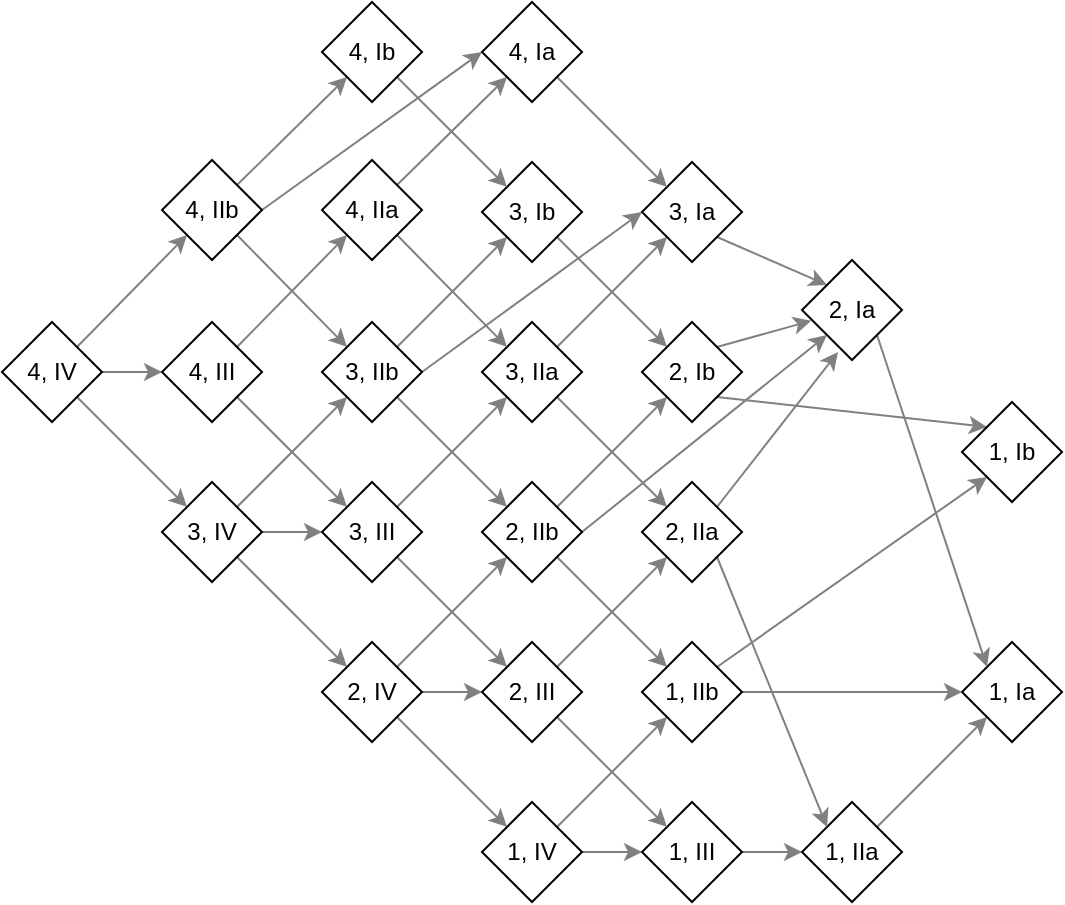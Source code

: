 <mxfile version="10.9.7" type="device"><diagram id="4yuD9t37iVLCJHodNDsz" name="Page-1"><mxGraphModel dx="1178" dy="850" grid="1" gridSize="10" guides="1" tooltips="1" connect="1" arrows="1" fold="1" page="1" pageScale="1" pageWidth="700" pageHeight="200" math="0" shadow="0"><root><mxCell id="0"/><mxCell id="1" parent="0"/><mxCell id="nEgcFTu6EANpcpcKvdcR-5" style="rounded=0;orthogonalLoop=1;jettySize=auto;html=1;exitX=1;exitY=0;exitDx=0;exitDy=0;entryX=0;entryY=1;entryDx=0;entryDy=0;strokeColor=#808080;" edge="1" parent="1" source="nEgcFTu6EANpcpcKvdcR-2" target="nEgcFTu6EANpcpcKvdcR-8"><mxGeometry relative="1" as="geometry"><mxPoint x="129.667" y="70.667" as="targetPoint"/></mxGeometry></mxCell><mxCell id="nEgcFTu6EANpcpcKvdcR-75" style="edgeStyle=none;rounded=0;orthogonalLoop=1;jettySize=auto;html=1;exitX=1;exitY=0.5;exitDx=0;exitDy=0;entryX=0;entryY=0.5;entryDx=0;entryDy=0;strokeColor=#808080;" edge="1" parent="1" source="nEgcFTu6EANpcpcKvdcR-2" target="nEgcFTu6EANpcpcKvdcR-7"><mxGeometry relative="1" as="geometry"/></mxCell><mxCell id="nEgcFTu6EANpcpcKvdcR-76" style="edgeStyle=none;rounded=0;orthogonalLoop=1;jettySize=auto;html=1;exitX=1;exitY=1;exitDx=0;exitDy=0;strokeColor=#808080;" edge="1" parent="1" source="nEgcFTu6EANpcpcKvdcR-2" target="nEgcFTu6EANpcpcKvdcR-6"><mxGeometry relative="1" as="geometry"/></mxCell><mxCell id="nEgcFTu6EANpcpcKvdcR-2" value="4, IV" style="rhombus;whiteSpace=wrap;html=1;strokeWidth=1;" vertex="1" parent="1"><mxGeometry x="40" y="70" width="50" height="50" as="geometry"/></mxCell><mxCell id="nEgcFTu6EANpcpcKvdcR-59" style="edgeStyle=none;rounded=0;orthogonalLoop=1;jettySize=auto;html=1;exitX=1;exitY=1;exitDx=0;exitDy=0;entryX=0;entryY=0;entryDx=0;entryDy=0;strokeColor=#808080;" edge="1" parent="1" source="nEgcFTu6EANpcpcKvdcR-6" target="nEgcFTu6EANpcpcKvdcR-9"><mxGeometry relative="1" as="geometry"/></mxCell><mxCell id="nEgcFTu6EANpcpcKvdcR-60" style="edgeStyle=none;rounded=0;orthogonalLoop=1;jettySize=auto;html=1;exitX=1;exitY=0.5;exitDx=0;exitDy=0;entryX=0;entryY=0.5;entryDx=0;entryDy=0;strokeColor=#808080;" edge="1" parent="1" source="nEgcFTu6EANpcpcKvdcR-6" target="nEgcFTu6EANpcpcKvdcR-14"><mxGeometry relative="1" as="geometry"/></mxCell><mxCell id="nEgcFTu6EANpcpcKvdcR-61" style="edgeStyle=none;rounded=0;orthogonalLoop=1;jettySize=auto;html=1;exitX=1;exitY=0;exitDx=0;exitDy=0;entryX=0;entryY=1;entryDx=0;entryDy=0;strokeColor=#808080;" edge="1" parent="1" source="nEgcFTu6EANpcpcKvdcR-6" target="nEgcFTu6EANpcpcKvdcR-15"><mxGeometry relative="1" as="geometry"/></mxCell><mxCell id="nEgcFTu6EANpcpcKvdcR-6" value="3, IV" style="rhombus;whiteSpace=wrap;html=1;strokeWidth=1;fillColor=#ffffff;" vertex="1" parent="1"><mxGeometry x="120" y="150" width="50" height="50" as="geometry"/></mxCell><mxCell id="nEgcFTu6EANpcpcKvdcR-62" style="edgeStyle=none;rounded=0;orthogonalLoop=1;jettySize=auto;html=1;exitX=1;exitY=1;exitDx=0;exitDy=0;strokeColor=#808080;" edge="1" parent="1" source="nEgcFTu6EANpcpcKvdcR-7" target="nEgcFTu6EANpcpcKvdcR-14"><mxGeometry relative="1" as="geometry"/></mxCell><mxCell id="nEgcFTu6EANpcpcKvdcR-65" style="edgeStyle=none;rounded=0;orthogonalLoop=1;jettySize=auto;html=1;exitX=1;exitY=0;exitDx=0;exitDy=0;entryX=0;entryY=1;entryDx=0;entryDy=0;strokeColor=#808080;" edge="1" parent="1" source="nEgcFTu6EANpcpcKvdcR-7" target="nEgcFTu6EANpcpcKvdcR-64"><mxGeometry relative="1" as="geometry"/></mxCell><mxCell id="nEgcFTu6EANpcpcKvdcR-7" value="4, III" style="rhombus;whiteSpace=wrap;html=1;strokeWidth=1;fillColor=#ffffff;" vertex="1" parent="1"><mxGeometry x="120" y="70" width="50" height="50" as="geometry"/></mxCell><mxCell id="nEgcFTu6EANpcpcKvdcR-68" style="edgeStyle=none;rounded=0;orthogonalLoop=1;jettySize=auto;html=1;exitX=1;exitY=1;exitDx=0;exitDy=0;entryX=0;entryY=0;entryDx=0;entryDy=0;strokeColor=#808080;" edge="1" parent="1" source="nEgcFTu6EANpcpcKvdcR-8" target="nEgcFTu6EANpcpcKvdcR-15"><mxGeometry relative="1" as="geometry"/></mxCell><mxCell id="nEgcFTu6EANpcpcKvdcR-69" style="edgeStyle=none;rounded=0;orthogonalLoop=1;jettySize=auto;html=1;exitX=1;exitY=0.5;exitDx=0;exitDy=0;entryX=0;entryY=0.5;entryDx=0;entryDy=0;strokeColor=#808080;" edge="1" parent="1" source="nEgcFTu6EANpcpcKvdcR-8" target="nEgcFTu6EANpcpcKvdcR-66"><mxGeometry relative="1" as="geometry"/></mxCell><mxCell id="nEgcFTu6EANpcpcKvdcR-73" style="edgeStyle=none;rounded=0;orthogonalLoop=1;jettySize=auto;html=1;entryX=0;entryY=1;entryDx=0;entryDy=0;strokeColor=#808080;exitX=1;exitY=0;exitDx=0;exitDy=0;" edge="1" parent="1" source="nEgcFTu6EANpcpcKvdcR-8" target="nEgcFTu6EANpcpcKvdcR-72"><mxGeometry relative="1" as="geometry"><mxPoint x="170" y="-20" as="sourcePoint"/></mxGeometry></mxCell><mxCell id="nEgcFTu6EANpcpcKvdcR-8" value="4, IIb" style="rhombus;whiteSpace=wrap;html=1;strokeWidth=1;fillColor=#ffffff;" vertex="1" parent="1"><mxGeometry x="120" y="-11" width="50" height="50" as="geometry"/></mxCell><mxCell id="nEgcFTu6EANpcpcKvdcR-19" style="edgeStyle=none;rounded=0;orthogonalLoop=1;jettySize=auto;html=1;exitX=1;exitY=1;exitDx=0;exitDy=0;entryX=0;entryY=0;entryDx=0;entryDy=0;strokeColor=#808080;" edge="1" parent="1" source="nEgcFTu6EANpcpcKvdcR-9" target="nEgcFTu6EANpcpcKvdcR-10"><mxGeometry relative="1" as="geometry"/></mxCell><mxCell id="nEgcFTu6EANpcpcKvdcR-20" style="edgeStyle=none;rounded=0;orthogonalLoop=1;jettySize=auto;html=1;exitX=1;exitY=0.5;exitDx=0;exitDy=0;entryX=0;entryY=0.5;entryDx=0;entryDy=0;strokeColor=#808080;" edge="1" parent="1" source="nEgcFTu6EANpcpcKvdcR-9" target="nEgcFTu6EANpcpcKvdcR-17"><mxGeometry relative="1" as="geometry"><mxPoint x="265" y="212.667" as="sourcePoint"/></mxGeometry></mxCell><mxCell id="nEgcFTu6EANpcpcKvdcR-21" style="edgeStyle=none;rounded=0;orthogonalLoop=1;jettySize=auto;html=1;exitX=1;exitY=0;exitDx=0;exitDy=0;entryX=0;entryY=1;entryDx=0;entryDy=0;strokeColor=#808080;" edge="1" parent="1" source="nEgcFTu6EANpcpcKvdcR-9" target="nEgcFTu6EANpcpcKvdcR-18"><mxGeometry relative="1" as="geometry"/></mxCell><mxCell id="nEgcFTu6EANpcpcKvdcR-9" value="&lt;div&gt;2, IV&lt;/div&gt;" style="rhombus;whiteSpace=wrap;html=1;strokeWidth=1;fillColor=#ffffff;" vertex="1" parent="1"><mxGeometry x="200" y="230" width="50" height="50" as="geometry"/></mxCell><mxCell id="nEgcFTu6EANpcpcKvdcR-30" style="edgeStyle=none;rounded=0;orthogonalLoop=1;jettySize=auto;html=1;exitX=1;exitY=0.5;exitDx=0;exitDy=0;entryX=0;entryY=0.5;entryDx=0;entryDy=0;strokeColor=#808080;" edge="1" parent="1" source="nEgcFTu6EANpcpcKvdcR-10" target="nEgcFTu6EANpcpcKvdcR-11"><mxGeometry relative="1" as="geometry"/></mxCell><mxCell id="nEgcFTu6EANpcpcKvdcR-32" style="edgeStyle=none;rounded=0;orthogonalLoop=1;jettySize=auto;html=1;exitX=1;exitY=0;exitDx=0;exitDy=0;entryX=0;entryY=1;entryDx=0;entryDy=0;strokeColor=#808080;" edge="1" parent="1" source="nEgcFTu6EANpcpcKvdcR-10" target="nEgcFTu6EANpcpcKvdcR-31"><mxGeometry relative="1" as="geometry"/></mxCell><mxCell id="nEgcFTu6EANpcpcKvdcR-10" value="&lt;div&gt;1, IV&lt;/div&gt;" style="rhombus;whiteSpace=wrap;html=1;strokeWidth=1;fillColor=#ffffff;" vertex="1" parent="1"><mxGeometry x="280" y="310" width="50" height="50" as="geometry"/></mxCell><mxCell id="nEgcFTu6EANpcpcKvdcR-48" style="edgeStyle=none;rounded=0;orthogonalLoop=1;jettySize=auto;html=1;exitX=1;exitY=0.5;exitDx=0;exitDy=0;entryX=0;entryY=0.5;entryDx=0;entryDy=0;strokeColor=#808080;" edge="1" parent="1" source="nEgcFTu6EANpcpcKvdcR-11" target="nEgcFTu6EANpcpcKvdcR-12"><mxGeometry relative="1" as="geometry"/></mxCell><mxCell id="nEgcFTu6EANpcpcKvdcR-11" value="&lt;div&gt;1, III&lt;/div&gt;" style="rhombus;whiteSpace=wrap;html=1;strokeWidth=1;fillColor=#ffffff;" vertex="1" parent="1"><mxGeometry x="360" y="310" width="50" height="50" as="geometry"/></mxCell><mxCell id="nEgcFTu6EANpcpcKvdcR-49" style="edgeStyle=none;rounded=0;orthogonalLoop=1;jettySize=auto;html=1;exitX=1;exitY=0;exitDx=0;exitDy=0;entryX=0;entryY=1;entryDx=0;entryDy=0;strokeColor=#808080;" edge="1" parent="1" source="nEgcFTu6EANpcpcKvdcR-12" target="nEgcFTu6EANpcpcKvdcR-13"><mxGeometry relative="1" as="geometry"/></mxCell><mxCell id="nEgcFTu6EANpcpcKvdcR-12" value="&lt;div&gt;1, IIa&lt;/div&gt;" style="rhombus;whiteSpace=wrap;html=1;strokeWidth=1;fillColor=#ffffff;" vertex="1" parent="1"><mxGeometry x="440" y="310" width="50" height="50" as="geometry"/></mxCell><mxCell id="nEgcFTu6EANpcpcKvdcR-13" value="&lt;div&gt;1, Ia&lt;/div&gt;" style="rhombus;whiteSpace=wrap;html=1;strokeWidth=1;fillColor=#ffffff;" vertex="1" parent="1"><mxGeometry x="520" y="230" width="50" height="50" as="geometry"/></mxCell><mxCell id="nEgcFTu6EANpcpcKvdcR-22" style="edgeStyle=none;rounded=0;orthogonalLoop=1;jettySize=auto;html=1;exitX=1;exitY=1;exitDx=0;exitDy=0;entryX=0;entryY=0;entryDx=0;entryDy=0;strokeColor=#808080;" edge="1" parent="1" source="nEgcFTu6EANpcpcKvdcR-14" target="nEgcFTu6EANpcpcKvdcR-17"><mxGeometry relative="1" as="geometry"/></mxCell><mxCell id="nEgcFTu6EANpcpcKvdcR-24" style="edgeStyle=none;rounded=0;orthogonalLoop=1;jettySize=auto;html=1;exitX=1;exitY=0;exitDx=0;exitDy=0;entryX=0;entryY=1;entryDx=0;entryDy=0;strokeColor=#808080;" edge="1" parent="1" source="nEgcFTu6EANpcpcKvdcR-14" target="nEgcFTu6EANpcpcKvdcR-23"><mxGeometry relative="1" as="geometry"/></mxCell><mxCell id="nEgcFTu6EANpcpcKvdcR-14" value="&lt;div&gt;3, III&lt;/div&gt;" style="rhombus;whiteSpace=wrap;html=1;strokeWidth=1;fillColor=#ffffff;" vertex="1" parent="1"><mxGeometry x="200" y="150" width="50" height="50" as="geometry"/></mxCell><mxCell id="nEgcFTu6EANpcpcKvdcR-25" style="edgeStyle=none;rounded=0;orthogonalLoop=1;jettySize=auto;html=1;exitX=1;exitY=1;exitDx=0;exitDy=0;entryX=0;entryY=0;entryDx=0;entryDy=0;strokeColor=#808080;" edge="1" parent="1" source="nEgcFTu6EANpcpcKvdcR-15" target="nEgcFTu6EANpcpcKvdcR-18"><mxGeometry relative="1" as="geometry"/></mxCell><mxCell id="nEgcFTu6EANpcpcKvdcR-28" style="edgeStyle=none;rounded=0;orthogonalLoop=1;jettySize=auto;html=1;entryX=0;entryY=1;entryDx=0;entryDy=0;strokeColor=#808080;exitX=1;exitY=0;exitDx=0;exitDy=0;" edge="1" parent="1" source="nEgcFTu6EANpcpcKvdcR-15" target="nEgcFTu6EANpcpcKvdcR-26"><mxGeometry relative="1" as="geometry"><mxPoint x="240" y="70" as="sourcePoint"/><mxPoint x="280.286" y="17.643" as="targetPoint"/></mxGeometry></mxCell><mxCell id="nEgcFTu6EANpcpcKvdcR-29" style="edgeStyle=none;rounded=0;orthogonalLoop=1;jettySize=auto;html=1;exitX=1;exitY=0.5;exitDx=0;exitDy=0;entryX=0;entryY=0.5;entryDx=0;entryDy=0;strokeColor=#808080;" edge="1" parent="1" source="nEgcFTu6EANpcpcKvdcR-15" target="nEgcFTu6EANpcpcKvdcR-27"><mxGeometry relative="1" as="geometry"/></mxCell><mxCell id="nEgcFTu6EANpcpcKvdcR-15" value="&lt;div&gt;3, IIb&lt;/div&gt;" style="rhombus;whiteSpace=wrap;html=1;strokeWidth=1;fillColor=#ffffff;" vertex="1" parent="1"><mxGeometry x="200" y="70" width="50" height="50" as="geometry"/></mxCell><mxCell id="nEgcFTu6EANpcpcKvdcR-35" style="edgeStyle=none;rounded=0;orthogonalLoop=1;jettySize=auto;html=1;exitX=1;exitY=0;exitDx=0;exitDy=0;entryX=0;entryY=1;entryDx=0;entryDy=0;strokeColor=#808080;" edge="1" parent="1" source="nEgcFTu6EANpcpcKvdcR-17" target="nEgcFTu6EANpcpcKvdcR-34"><mxGeometry relative="1" as="geometry"/></mxCell><mxCell id="nEgcFTu6EANpcpcKvdcR-46" style="edgeStyle=none;rounded=0;orthogonalLoop=1;jettySize=auto;html=1;exitX=1;exitY=1;exitDx=0;exitDy=0;strokeColor=#808080;entryX=0;entryY=0;entryDx=0;entryDy=0;" edge="1" parent="1" source="nEgcFTu6EANpcpcKvdcR-17" target="nEgcFTu6EANpcpcKvdcR-11"><mxGeometry relative="1" as="geometry"><mxPoint x="448" y="305.5" as="targetPoint"/></mxGeometry></mxCell><mxCell id="nEgcFTu6EANpcpcKvdcR-17" value="&lt;div&gt;2, III&lt;/div&gt;" style="rhombus;whiteSpace=wrap;html=1;strokeWidth=1;fillColor=#ffffff;" vertex="1" parent="1"><mxGeometry x="280" y="230" width="50" height="50" as="geometry"/></mxCell><mxCell id="nEgcFTu6EANpcpcKvdcR-41" style="edgeStyle=none;rounded=0;orthogonalLoop=1;jettySize=auto;html=1;exitX=1;exitY=1;exitDx=0;exitDy=0;entryX=0;entryY=0;entryDx=0;entryDy=0;strokeColor=#808080;" edge="1" parent="1" source="nEgcFTu6EANpcpcKvdcR-18" target="nEgcFTu6EANpcpcKvdcR-31"><mxGeometry relative="1" as="geometry"/></mxCell><mxCell id="nEgcFTu6EANpcpcKvdcR-42" style="edgeStyle=none;rounded=0;orthogonalLoop=1;jettySize=auto;html=1;entryX=0;entryY=1;entryDx=0;entryDy=0;strokeColor=#808080;exitX=1;exitY=0;exitDx=0;exitDy=0;" edge="1" parent="1" source="nEgcFTu6EANpcpcKvdcR-18" target="nEgcFTu6EANpcpcKvdcR-38"><mxGeometry relative="1" as="geometry"><mxPoint x="415" y="167.5" as="sourcePoint"/></mxGeometry></mxCell><mxCell id="nEgcFTu6EANpcpcKvdcR-43" style="edgeStyle=none;rounded=0;orthogonalLoop=1;jettySize=auto;html=1;exitX=1;exitY=0.5;exitDx=0;exitDy=0;entryX=0;entryY=1;entryDx=0;entryDy=0;strokeColor=#808080;" edge="1" parent="1" source="nEgcFTu6EANpcpcKvdcR-18" target="nEgcFTu6EANpcpcKvdcR-36"><mxGeometry relative="1" as="geometry"/></mxCell><mxCell id="nEgcFTu6EANpcpcKvdcR-18" value="&lt;div&gt;2, IIb&lt;/div&gt;" style="rhombus;whiteSpace=wrap;html=1;strokeWidth=1;fillColor=#ffffff;" vertex="1" parent="1"><mxGeometry x="280" y="150" width="50" height="50" as="geometry"/></mxCell><mxCell id="nEgcFTu6EANpcpcKvdcR-44" style="edgeStyle=none;rounded=0;orthogonalLoop=1;jettySize=auto;html=1;exitX=1;exitY=1;exitDx=0;exitDy=0;strokeColor=#808080;" edge="1" parent="1" source="nEgcFTu6EANpcpcKvdcR-23" target="nEgcFTu6EANpcpcKvdcR-34"><mxGeometry relative="1" as="geometry"/></mxCell><mxCell id="nEgcFTu6EANpcpcKvdcR-45" style="edgeStyle=none;rounded=0;orthogonalLoop=1;jettySize=auto;html=1;exitX=1;exitY=0;exitDx=0;exitDy=0;entryX=0;entryY=1;entryDx=0;entryDy=0;strokeColor=#808080;" edge="1" parent="1" source="nEgcFTu6EANpcpcKvdcR-23" target="nEgcFTu6EANpcpcKvdcR-27"><mxGeometry relative="1" as="geometry"/></mxCell><mxCell id="nEgcFTu6EANpcpcKvdcR-23" value="&lt;div&gt;3, IIa&lt;/div&gt;" style="rhombus;whiteSpace=wrap;html=1;strokeWidth=1;fillColor=#ffffff;" vertex="1" parent="1"><mxGeometry x="280" y="70" width="50" height="50" as="geometry"/></mxCell><mxCell id="nEgcFTu6EANpcpcKvdcR-39" style="edgeStyle=none;rounded=0;orthogonalLoop=1;jettySize=auto;html=1;exitX=1;exitY=1;exitDx=0;exitDy=0;strokeColor=#808080;" edge="1" parent="1" source="nEgcFTu6EANpcpcKvdcR-26" target="nEgcFTu6EANpcpcKvdcR-38"><mxGeometry relative="1" as="geometry"/></mxCell><mxCell id="nEgcFTu6EANpcpcKvdcR-26" value="&lt;div&gt;3, Ib&lt;/div&gt;" style="rhombus;whiteSpace=wrap;html=1;strokeWidth=1;fillColor=#ffffff;" vertex="1" parent="1"><mxGeometry x="280" y="-10" width="50" height="50" as="geometry"/></mxCell><mxCell id="nEgcFTu6EANpcpcKvdcR-37" style="edgeStyle=none;rounded=0;orthogonalLoop=1;jettySize=auto;html=1;exitX=1;exitY=1;exitDx=0;exitDy=0;entryX=0;entryY=0;entryDx=0;entryDy=0;strokeColor=#808080;" edge="1" parent="1" source="nEgcFTu6EANpcpcKvdcR-27" target="nEgcFTu6EANpcpcKvdcR-36"><mxGeometry relative="1" as="geometry"/></mxCell><mxCell id="nEgcFTu6EANpcpcKvdcR-27" value="&lt;div&gt;3, Ia&lt;/div&gt;" style="rhombus;whiteSpace=wrap;html=1;strokeWidth=1;fillColor=#ffffff;" vertex="1" parent="1"><mxGeometry x="360" y="-10" width="50" height="50" as="geometry"/></mxCell><mxCell id="nEgcFTu6EANpcpcKvdcR-51" style="edgeStyle=none;rounded=0;orthogonalLoop=1;jettySize=auto;html=1;exitX=1;exitY=0.5;exitDx=0;exitDy=0;entryX=0;entryY=0.5;entryDx=0;entryDy=0;strokeColor=#808080;" edge="1" parent="1" source="nEgcFTu6EANpcpcKvdcR-31" target="nEgcFTu6EANpcpcKvdcR-13"><mxGeometry relative="1" as="geometry"/></mxCell><mxCell id="nEgcFTu6EANpcpcKvdcR-52" style="edgeStyle=none;rounded=0;orthogonalLoop=1;jettySize=auto;html=1;exitX=1;exitY=0;exitDx=0;exitDy=0;entryX=0;entryY=1;entryDx=0;entryDy=0;strokeColor=#808080;" edge="1" parent="1" source="nEgcFTu6EANpcpcKvdcR-31" target="nEgcFTu6EANpcpcKvdcR-50"><mxGeometry relative="1" as="geometry"/></mxCell><mxCell id="nEgcFTu6EANpcpcKvdcR-31" value="&lt;div&gt;1, IIb&lt;/div&gt;" style="rhombus;whiteSpace=wrap;html=1;strokeWidth=1;fillColor=#ffffff;" vertex="1" parent="1"><mxGeometry x="360" y="230" width="50" height="50" as="geometry"/></mxCell><mxCell id="nEgcFTu6EANpcpcKvdcR-53" style="edgeStyle=none;rounded=0;orthogonalLoop=1;jettySize=auto;html=1;exitX=1;exitY=1;exitDx=0;exitDy=0;entryX=0;entryY=0;entryDx=0;entryDy=0;strokeColor=#808080;" edge="1" parent="1" source="nEgcFTu6EANpcpcKvdcR-34" target="nEgcFTu6EANpcpcKvdcR-12"><mxGeometry relative="1" as="geometry"/></mxCell><mxCell id="nEgcFTu6EANpcpcKvdcR-55" style="edgeStyle=none;rounded=0;orthogonalLoop=1;jettySize=auto;html=1;exitX=1;exitY=0;exitDx=0;exitDy=0;entryX=0.36;entryY=0.92;entryDx=0;entryDy=0;strokeColor=#808080;entryPerimeter=0;" edge="1" parent="1" source="nEgcFTu6EANpcpcKvdcR-34" target="nEgcFTu6EANpcpcKvdcR-36"><mxGeometry relative="1" as="geometry"><mxPoint x="547.667" y="151.5" as="targetPoint"/></mxGeometry></mxCell><mxCell id="nEgcFTu6EANpcpcKvdcR-34" value="&lt;div&gt;2, IIa&lt;/div&gt;" style="rhombus;whiteSpace=wrap;html=1;strokeWidth=1;fillColor=#ffffff;" vertex="1" parent="1"><mxGeometry x="360" y="150" width="50" height="50" as="geometry"/></mxCell><mxCell id="nEgcFTu6EANpcpcKvdcR-58" style="edgeStyle=none;rounded=0;orthogonalLoop=1;jettySize=auto;html=1;exitX=1;exitY=1;exitDx=0;exitDy=0;strokeColor=#808080;entryX=0;entryY=0;entryDx=0;entryDy=0;" edge="1" parent="1" source="nEgcFTu6EANpcpcKvdcR-36" target="nEgcFTu6EANpcpcKvdcR-13"><mxGeometry relative="1" as="geometry"/></mxCell><mxCell id="nEgcFTu6EANpcpcKvdcR-36" value="&lt;div&gt;2, Ia&lt;/div&gt;" style="rhombus;whiteSpace=wrap;html=1;strokeWidth=1;fillColor=#ffffff;" vertex="1" parent="1"><mxGeometry x="440" y="39" width="50" height="50" as="geometry"/></mxCell><mxCell id="nEgcFTu6EANpcpcKvdcR-56" style="edgeStyle=none;rounded=0;orthogonalLoop=1;jettySize=auto;html=1;exitX=1;exitY=0;exitDx=0;exitDy=0;entryX=0.093;entryY=0.607;entryDx=0;entryDy=0;strokeColor=#808080;entryPerimeter=0;" edge="1" parent="1" source="nEgcFTu6EANpcpcKvdcR-38" target="nEgcFTu6EANpcpcKvdcR-36"><mxGeometry relative="1" as="geometry"><mxPoint x="535" y="139.167" as="targetPoint"/></mxGeometry></mxCell><mxCell id="nEgcFTu6EANpcpcKvdcR-70" style="edgeStyle=none;rounded=0;orthogonalLoop=1;jettySize=auto;html=1;exitX=1;exitY=1;exitDx=0;exitDy=0;entryX=0;entryY=0;entryDx=0;entryDy=0;strokeColor=#808080;" edge="1" parent="1" source="nEgcFTu6EANpcpcKvdcR-38" target="nEgcFTu6EANpcpcKvdcR-50"><mxGeometry relative="1" as="geometry"/></mxCell><mxCell id="nEgcFTu6EANpcpcKvdcR-38" value="&lt;div&gt;2, Ib&lt;/div&gt;" style="rhombus;whiteSpace=wrap;html=1;strokeWidth=1;fillColor=#ffffff;" vertex="1" parent="1"><mxGeometry x="360" y="70" width="50" height="50" as="geometry"/></mxCell><mxCell id="nEgcFTu6EANpcpcKvdcR-50" value="&lt;div&gt;1, Ib&lt;/div&gt;" style="rhombus;whiteSpace=wrap;html=1;strokeWidth=1;fillColor=#ffffff;" vertex="1" parent="1"><mxGeometry x="520" y="110" width="50" height="50" as="geometry"/></mxCell><mxCell id="nEgcFTu6EANpcpcKvdcR-67" style="edgeStyle=none;rounded=0;orthogonalLoop=1;jettySize=auto;html=1;exitX=1;exitY=0;exitDx=0;exitDy=0;entryX=0;entryY=1;entryDx=0;entryDy=0;strokeColor=#808080;" edge="1" parent="1" source="nEgcFTu6EANpcpcKvdcR-64" target="nEgcFTu6EANpcpcKvdcR-66"><mxGeometry relative="1" as="geometry"/></mxCell><mxCell id="nEgcFTu6EANpcpcKvdcR-71" style="edgeStyle=none;rounded=0;orthogonalLoop=1;jettySize=auto;html=1;exitX=1;exitY=1;exitDx=0;exitDy=0;entryX=0;entryY=0;entryDx=0;entryDy=0;strokeColor=#808080;" edge="1" parent="1" source="nEgcFTu6EANpcpcKvdcR-64" target="nEgcFTu6EANpcpcKvdcR-23"><mxGeometry relative="1" as="geometry"/></mxCell><mxCell id="nEgcFTu6EANpcpcKvdcR-64" value="4, IIa" style="rhombus;whiteSpace=wrap;html=1;strokeWidth=1;fillColor=#ffffff;" vertex="1" parent="1"><mxGeometry x="200" y="-11" width="50" height="50" as="geometry"/></mxCell><mxCell id="nEgcFTu6EANpcpcKvdcR-77" style="edgeStyle=none;rounded=0;orthogonalLoop=1;jettySize=auto;html=1;exitX=1;exitY=1;exitDx=0;exitDy=0;entryX=0;entryY=0;entryDx=0;entryDy=0;strokeColor=#808080;" edge="1" parent="1" source="nEgcFTu6EANpcpcKvdcR-66" target="nEgcFTu6EANpcpcKvdcR-27"><mxGeometry relative="1" as="geometry"/></mxCell><mxCell id="nEgcFTu6EANpcpcKvdcR-66" value="4, Ia" style="rhombus;whiteSpace=wrap;html=1;strokeWidth=1;fillColor=#ffffff;" vertex="1" parent="1"><mxGeometry x="280" y="-90" width="50" height="50" as="geometry"/></mxCell><mxCell id="nEgcFTu6EANpcpcKvdcR-74" style="edgeStyle=none;rounded=0;orthogonalLoop=1;jettySize=auto;html=1;exitX=1;exitY=1;exitDx=0;exitDy=0;entryX=0;entryY=0;entryDx=0;entryDy=0;strokeColor=#808080;" edge="1" parent="1" source="nEgcFTu6EANpcpcKvdcR-72" target="nEgcFTu6EANpcpcKvdcR-26"><mxGeometry relative="1" as="geometry"/></mxCell><mxCell id="nEgcFTu6EANpcpcKvdcR-72" value="&lt;div&gt;4, Ib&lt;/div&gt;" style="rhombus;whiteSpace=wrap;html=1;strokeWidth=1;fillColor=#ffffff;" vertex="1" parent="1"><mxGeometry x="200" y="-90" width="50" height="50" as="geometry"/></mxCell></root></mxGraphModel></diagram></mxfile>
